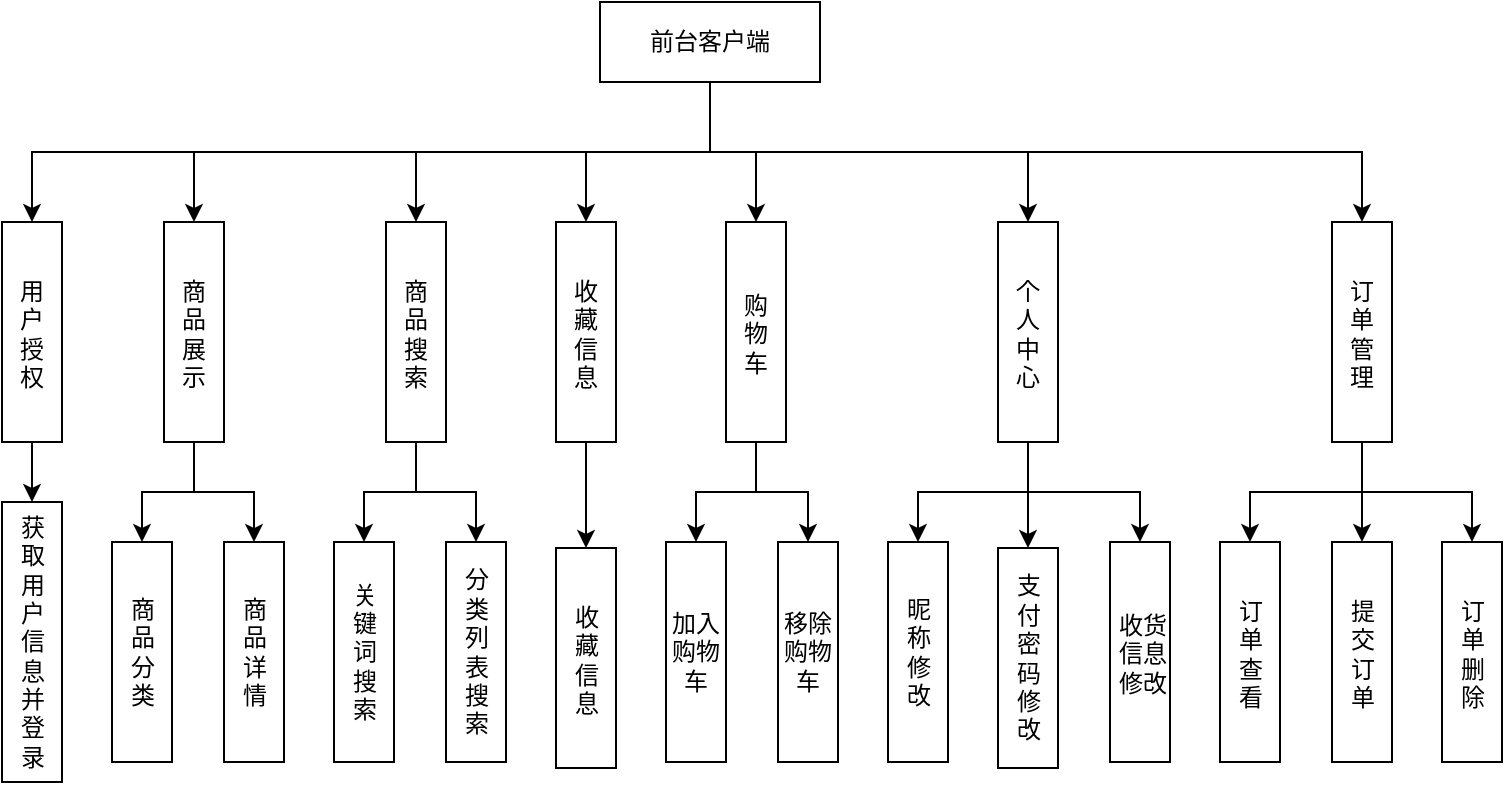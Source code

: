 <mxfile version="21.2.8" type="github">
  <diagram id="prtHgNgQTEPvFCAcTncT" name="Page-1">
    <mxGraphModel dx="1434" dy="659" grid="0" gridSize="10" guides="1" tooltips="1" connect="1" arrows="1" fold="1" page="1" pageScale="1" pageWidth="827" pageHeight="1169" math="0" shadow="0">
      <root>
        <mxCell id="0" />
        <mxCell id="1" parent="0" />
        <mxCell id="9LetQoEY7d3AN5ZqUr7n-17" value="商品分类" style="rounded=0;whiteSpace=wrap;html=1;spacingTop=2;spacingLeft=3;spacingRight=2;spacingBottom=2;flipV=0;flipH=1;" parent="1" vertex="1">
          <mxGeometry x="115" y="690" width="30" height="110" as="geometry" />
        </mxCell>
        <mxCell id="9LetQoEY7d3AN5ZqUr7n-18" value="商品详情" style="rounded=0;whiteSpace=wrap;html=1;spacingTop=2;spacingLeft=3;spacingRight=2;spacingBottom=2;flipV=0;flipH=1;" parent="1" vertex="1">
          <mxGeometry x="171" y="690" width="30" height="110" as="geometry" />
        </mxCell>
        <mxCell id="9LetQoEY7d3AN5ZqUr7n-20" value="关键词搜索&lt;br&gt;" style="rounded=0;whiteSpace=wrap;html=1;spacingTop=2;spacingLeft=3;spacingRight=2;spacingBottom=2;flipV=0;flipH=1;" parent="1" vertex="1">
          <mxGeometry x="226" y="690" width="30" height="110" as="geometry" />
        </mxCell>
        <mxCell id="9LetQoEY7d3AN5ZqUr7n-22" value="昵称修改" style="rounded=0;whiteSpace=wrap;html=1;spacingTop=2;spacingLeft=3;spacingRight=2;spacingBottom=2;flipV=0;flipH=1;" parent="1" vertex="1">
          <mxGeometry x="503" y="690" width="30" height="110" as="geometry" />
        </mxCell>
        <mxCell id="9LetQoEY7d3AN5ZqUr7n-23" value="支付密码修改" style="rounded=0;whiteSpace=wrap;html=1;spacingTop=2;spacingLeft=3;spacingRight=2;spacingBottom=2;flipV=0;flipH=1;" parent="1" vertex="1">
          <mxGeometry x="558" y="693" width="30" height="110" as="geometry" />
        </mxCell>
        <mxCell id="9LetQoEY7d3AN5ZqUr7n-24" value="收货信息修改" style="rounded=0;whiteSpace=wrap;html=1;spacingTop=2;spacingLeft=3;flipV=0;flipH=1;" parent="1" vertex="1">
          <mxGeometry x="614" y="690" width="30" height="110" as="geometry" />
        </mxCell>
        <mxCell id="9LetQoEY7d3AN5ZqUr7n-25" value="收藏信息" style="rounded=0;whiteSpace=wrap;html=1;spacingTop=3;spacingLeft=3;spacingRight=2;spacingBottom=2;flipV=0;flipH=1;" parent="1" vertex="1">
          <mxGeometry x="337" y="693" width="30" height="110" as="geometry" />
        </mxCell>
        <mxCell id="9LetQoEY7d3AN5ZqUr7n-26" value="加入购物车&lt;br&gt;" style="rounded=0;whiteSpace=wrap;html=1;flipV=0;flipH=1;" parent="1" vertex="1">
          <mxGeometry x="392" y="690" width="30" height="110" as="geometry" />
        </mxCell>
        <mxCell id="9LetQoEY7d3AN5ZqUr7n-27" value="移除购物车" style="rounded=0;whiteSpace=wrap;html=1;flipV=0;flipH=1;" parent="1" vertex="1">
          <mxGeometry x="448" y="690" width="30" height="110" as="geometry" />
        </mxCell>
        <mxCell id="9LetQoEY7d3AN5ZqUr7n-28" value="提交订单" style="rounded=0;whiteSpace=wrap;html=1;spacingTop=3;spacingLeft=3;spacingRight=2;spacingBottom=2;flipV=0;flipH=1;" parent="1" vertex="1">
          <mxGeometry x="725" y="690" width="30" height="110" as="geometry" />
        </mxCell>
        <mxCell id="9LetQoEY7d3AN5ZqUr7n-29" value="订单查看" style="rounded=0;whiteSpace=wrap;html=1;spacingTop=3;spacingLeft=3;spacingRight=2;spacingBottom=2;flipV=0;flipH=1;" parent="1" vertex="1">
          <mxGeometry x="669" y="690" width="30" height="110" as="geometry" />
        </mxCell>
        <mxCell id="9LetQoEY7d3AN5ZqUr7n-30" value="订单删除" style="rounded=0;whiteSpace=wrap;html=1;spacingTop=3;spacingLeft=3;spacingRight=2;spacingBottom=2;flipV=0;flipH=1;" parent="1" vertex="1">
          <mxGeometry x="780" y="690" width="30" height="110" as="geometry" />
        </mxCell>
        <mxCell id="9LetQoEY7d3AN5ZqUr7n-49" style="edgeStyle=orthogonalEdgeStyle;rounded=0;orthogonalLoop=1;jettySize=auto;html=1;exitX=0.5;exitY=1;exitDx=0;exitDy=0;entryX=0.5;entryY=0;entryDx=0;entryDy=0;" parent="1" source="9LetQoEY7d3AN5ZqUr7n-2" target="9LetQoEY7d3AN5ZqUr7n-3" edge="1">
          <mxGeometry relative="1" as="geometry" />
        </mxCell>
        <mxCell id="9LetQoEY7d3AN5ZqUr7n-50" style="edgeStyle=orthogonalEdgeStyle;rounded=0;orthogonalLoop=1;jettySize=auto;html=1;exitX=0.5;exitY=1;exitDx=0;exitDy=0;entryX=0.5;entryY=0;entryDx=0;entryDy=0;" parent="1" source="9LetQoEY7d3AN5ZqUr7n-2" target="9LetQoEY7d3AN5ZqUr7n-4" edge="1">
          <mxGeometry relative="1" as="geometry" />
        </mxCell>
        <mxCell id="9LetQoEY7d3AN5ZqUr7n-51" style="edgeStyle=orthogonalEdgeStyle;rounded=0;orthogonalLoop=1;jettySize=auto;html=1;exitX=0.5;exitY=1;exitDx=0;exitDy=0;entryX=0.5;entryY=0;entryDx=0;entryDy=0;" parent="1" source="9LetQoEY7d3AN5ZqUr7n-2" target="9LetQoEY7d3AN5ZqUr7n-6" edge="1">
          <mxGeometry relative="1" as="geometry" />
        </mxCell>
        <mxCell id="9LetQoEY7d3AN5ZqUr7n-52" style="edgeStyle=orthogonalEdgeStyle;rounded=0;orthogonalLoop=1;jettySize=auto;html=1;exitX=0.5;exitY=1;exitDx=0;exitDy=0;entryX=0.5;entryY=0;entryDx=0;entryDy=0;" parent="1" source="9LetQoEY7d3AN5ZqUr7n-2" target="9LetQoEY7d3AN5ZqUr7n-9" edge="1">
          <mxGeometry relative="1" as="geometry" />
        </mxCell>
        <mxCell id="9LetQoEY7d3AN5ZqUr7n-53" style="edgeStyle=orthogonalEdgeStyle;rounded=0;orthogonalLoop=1;jettySize=auto;html=1;exitX=0.5;exitY=1;exitDx=0;exitDy=0;entryX=0.5;entryY=0;entryDx=0;entryDy=0;" parent="1" source="9LetQoEY7d3AN5ZqUr7n-2" target="9LetQoEY7d3AN5ZqUr7n-7" edge="1">
          <mxGeometry relative="1" as="geometry" />
        </mxCell>
        <mxCell id="9LetQoEY7d3AN5ZqUr7n-54" style="edgeStyle=orthogonalEdgeStyle;rounded=0;orthogonalLoop=1;jettySize=auto;html=1;exitX=0.5;exitY=1;exitDx=0;exitDy=0;entryX=0.5;entryY=0;entryDx=0;entryDy=0;" parent="1" source="9LetQoEY7d3AN5ZqUr7n-2" target="9LetQoEY7d3AN5ZqUr7n-8" edge="1">
          <mxGeometry relative="1" as="geometry" />
        </mxCell>
        <mxCell id="9LetQoEY7d3AN5ZqUr7n-55" style="edgeStyle=orthogonalEdgeStyle;rounded=0;orthogonalLoop=1;jettySize=auto;html=1;exitX=0.5;exitY=1;exitDx=0;exitDy=0;entryX=0.5;entryY=0;entryDx=0;entryDy=0;" parent="1" source="9LetQoEY7d3AN5ZqUr7n-2" target="9LetQoEY7d3AN5ZqUr7n-10" edge="1">
          <mxGeometry relative="1" as="geometry" />
        </mxCell>
        <mxCell id="9LetQoEY7d3AN5ZqUr7n-2" value="前台客户端&lt;br&gt;" style="rounded=0;whiteSpace=wrap;html=1;" parent="1" vertex="1">
          <mxGeometry x="359" y="420" width="110" height="40" as="geometry" />
        </mxCell>
        <mxCell id="9LetQoEY7d3AN5ZqUr7n-34" style="edgeStyle=orthogonalEdgeStyle;rounded=0;orthogonalLoop=1;jettySize=auto;html=1;exitX=0.5;exitY=1;exitDx=0;exitDy=0;entryX=0.5;entryY=0;entryDx=0;entryDy=0;" parent="1" source="9LetQoEY7d3AN5ZqUr7n-3" target="9LetQoEY7d3AN5ZqUr7n-16" edge="1">
          <mxGeometry relative="1" as="geometry" />
        </mxCell>
        <mxCell id="9LetQoEY7d3AN5ZqUr7n-3" value="&lt;div style=&quot;&quot;&gt;&lt;span style=&quot;background-color: initial;&quot;&gt;用户授权&lt;/span&gt;&lt;/div&gt;" style="rounded=0;whiteSpace=wrap;html=1;align=center;verticalAlign=middle;labelPosition=center;verticalLabelPosition=middle;spacingTop=5;spacingLeft=3;spacingBottom=3;spacingRight=3;" parent="1" vertex="1">
          <mxGeometry x="60" y="530" width="30" height="110" as="geometry" />
        </mxCell>
        <mxCell id="9LetQoEY7d3AN5ZqUr7n-35" style="edgeStyle=orthogonalEdgeStyle;rounded=0;orthogonalLoop=1;jettySize=auto;html=1;exitX=0.5;exitY=1;exitDx=0;exitDy=0;entryX=0.5;entryY=0;entryDx=0;entryDy=0;" parent="1" source="9LetQoEY7d3AN5ZqUr7n-4" target="9LetQoEY7d3AN5ZqUr7n-17" edge="1">
          <mxGeometry relative="1" as="geometry" />
        </mxCell>
        <mxCell id="9LetQoEY7d3AN5ZqUr7n-37" style="edgeStyle=orthogonalEdgeStyle;rounded=0;orthogonalLoop=1;jettySize=auto;html=1;exitX=0.5;exitY=1;exitDx=0;exitDy=0;entryX=0.5;entryY=0;entryDx=0;entryDy=0;" parent="1" source="9LetQoEY7d3AN5ZqUr7n-4" target="9LetQoEY7d3AN5ZqUr7n-18" edge="1">
          <mxGeometry relative="1" as="geometry" />
        </mxCell>
        <mxCell id="9LetQoEY7d3AN5ZqUr7n-4" value="&lt;div style=&quot;font-size: 12px;&quot;&gt;&lt;span style=&quot;background-color: initial; font-size: 12px;&quot;&gt;&lt;font style=&quot;font-size: 12px;&quot;&gt;商品展示&lt;/font&gt;&lt;/span&gt;&lt;/div&gt;" style="rounded=0;whiteSpace=wrap;html=1;fontSize=12;verticalAlign=middle;horizontal=1;fontFamily=Times New Roman;align=center;labelPosition=center;verticalLabelPosition=middle;spacingTop=5;spacingLeft=3;spacingBottom=3;spacingRight=3;" parent="1" vertex="1">
          <mxGeometry x="141" y="530" width="30" height="110" as="geometry" />
        </mxCell>
        <mxCell id="9LetQoEY7d3AN5ZqUr7n-38" style="edgeStyle=orthogonalEdgeStyle;rounded=0;orthogonalLoop=1;jettySize=auto;html=1;exitX=0.5;exitY=1;exitDx=0;exitDy=0;entryX=0.5;entryY=0;entryDx=0;entryDy=0;" parent="1" source="9LetQoEY7d3AN5ZqUr7n-6" target="9LetQoEY7d3AN5ZqUr7n-20" edge="1">
          <mxGeometry relative="1" as="geometry" />
        </mxCell>
        <mxCell id="9LetQoEY7d3AN5ZqUr7n-39" style="edgeStyle=orthogonalEdgeStyle;rounded=0;orthogonalLoop=1;jettySize=auto;html=1;exitX=0.5;exitY=1;exitDx=0;exitDy=0;entryX=0.5;entryY=0;entryDx=0;entryDy=0;" parent="1" source="9LetQoEY7d3AN5ZqUr7n-6" target="9LetQoEY7d3AN5ZqUr7n-21" edge="1">
          <mxGeometry relative="1" as="geometry" />
        </mxCell>
        <mxCell id="9LetQoEY7d3AN5ZqUr7n-6" value="商品搜索&lt;br&gt;" style="rounded=0;whiteSpace=wrap;html=1;verticalAlign=middle;labelPosition=center;verticalLabelPosition=middle;align=center;spacingTop=5;spacingLeft=3;spacingBottom=3;spacingRight=3;" parent="1" vertex="1">
          <mxGeometry x="252" y="530" width="30" height="110" as="geometry" />
        </mxCell>
        <mxCell id="9LetQoEY7d3AN5ZqUr7n-42" style="edgeStyle=orthogonalEdgeStyle;rounded=0;orthogonalLoop=1;jettySize=auto;html=1;exitX=0.5;exitY=1;exitDx=0;exitDy=0;entryX=0.5;entryY=0;entryDx=0;entryDy=0;" parent="1" source="9LetQoEY7d3AN5ZqUr7n-7" target="9LetQoEY7d3AN5ZqUr7n-27" edge="1">
          <mxGeometry relative="1" as="geometry" />
        </mxCell>
        <mxCell id="un_R0uhEaDux1TTGo86T-3" style="edgeStyle=orthogonalEdgeStyle;rounded=0;orthogonalLoop=1;jettySize=auto;html=1;exitX=0.5;exitY=1;exitDx=0;exitDy=0;entryX=0.5;entryY=0;entryDx=0;entryDy=0;" edge="1" parent="1" source="9LetQoEY7d3AN5ZqUr7n-7" target="9LetQoEY7d3AN5ZqUr7n-26">
          <mxGeometry relative="1" as="geometry" />
        </mxCell>
        <mxCell id="9LetQoEY7d3AN5ZqUr7n-7" value="购物车" style="rounded=0;whiteSpace=wrap;html=1;verticalAlign=middle;labelPosition=center;verticalLabelPosition=middle;align=center;spacingTop=5;spacingLeft=3;spacingBottom=3;spacingRight=3;" parent="1" vertex="1">
          <mxGeometry x="422" y="530" width="30" height="110" as="geometry" />
        </mxCell>
        <mxCell id="9LetQoEY7d3AN5ZqUr7n-44" style="edgeStyle=orthogonalEdgeStyle;rounded=0;orthogonalLoop=1;jettySize=auto;html=1;exitX=0.5;exitY=1;exitDx=0;exitDy=0;entryX=0.5;entryY=0;entryDx=0;entryDy=0;" parent="1" source="9LetQoEY7d3AN5ZqUr7n-8" target="9LetQoEY7d3AN5ZqUr7n-23" edge="1">
          <mxGeometry relative="1" as="geometry" />
        </mxCell>
        <mxCell id="9LetQoEY7d3AN5ZqUr7n-45" style="edgeStyle=orthogonalEdgeStyle;rounded=0;orthogonalLoop=1;jettySize=auto;html=1;exitX=0.5;exitY=1;exitDx=0;exitDy=0;entryX=0.5;entryY=0;entryDx=0;entryDy=0;" parent="1" source="9LetQoEY7d3AN5ZqUr7n-8" target="9LetQoEY7d3AN5ZqUr7n-24" edge="1">
          <mxGeometry relative="1" as="geometry" />
        </mxCell>
        <mxCell id="un_R0uhEaDux1TTGo86T-2" style="edgeStyle=orthogonalEdgeStyle;rounded=0;orthogonalLoop=1;jettySize=auto;html=1;exitX=0.5;exitY=1;exitDx=0;exitDy=0;" edge="1" parent="1" source="9LetQoEY7d3AN5ZqUr7n-8" target="9LetQoEY7d3AN5ZqUr7n-22">
          <mxGeometry relative="1" as="geometry" />
        </mxCell>
        <mxCell id="9LetQoEY7d3AN5ZqUr7n-8" value="个人中心&lt;br&gt;" style="rounded=0;whiteSpace=wrap;html=1;verticalAlign=middle;labelPosition=center;verticalLabelPosition=middle;align=center;spacingTop=5;spacingLeft=3;spacingBottom=3;spacingRight=3;" parent="1" vertex="1">
          <mxGeometry x="558" y="530" width="30" height="110" as="geometry" />
        </mxCell>
        <mxCell id="9LetQoEY7d3AN5ZqUr7n-40" style="edgeStyle=orthogonalEdgeStyle;rounded=0;orthogonalLoop=1;jettySize=auto;html=1;exitX=0.5;exitY=1;exitDx=0;exitDy=0;entryX=0.5;entryY=0;entryDx=0;entryDy=0;" parent="1" source="9LetQoEY7d3AN5ZqUr7n-9" target="9LetQoEY7d3AN5ZqUr7n-25" edge="1">
          <mxGeometry relative="1" as="geometry" />
        </mxCell>
        <mxCell id="9LetQoEY7d3AN5ZqUr7n-9" value="收藏信息&lt;br&gt;" style="rounded=0;whiteSpace=wrap;html=1;verticalAlign=middle;labelPosition=center;verticalLabelPosition=middle;align=center;spacingTop=5;spacingLeft=3;spacingBottom=3;spacingRight=3;" parent="1" vertex="1">
          <mxGeometry x="337" y="530" width="30" height="110" as="geometry" />
        </mxCell>
        <mxCell id="9LetQoEY7d3AN5ZqUr7n-46" style="edgeStyle=orthogonalEdgeStyle;rounded=0;orthogonalLoop=1;jettySize=auto;html=1;exitX=0.5;exitY=1;exitDx=0;exitDy=0;entryX=0.5;entryY=0;entryDx=0;entryDy=0;" parent="1" source="9LetQoEY7d3AN5ZqUr7n-10" target="9LetQoEY7d3AN5ZqUr7n-29" edge="1">
          <mxGeometry relative="1" as="geometry" />
        </mxCell>
        <mxCell id="9LetQoEY7d3AN5ZqUr7n-47" style="edgeStyle=orthogonalEdgeStyle;rounded=0;orthogonalLoop=1;jettySize=auto;html=1;exitX=0.5;exitY=1;exitDx=0;exitDy=0;entryX=0.5;entryY=0;entryDx=0;entryDy=0;" parent="1" source="9LetQoEY7d3AN5ZqUr7n-10" target="9LetQoEY7d3AN5ZqUr7n-28" edge="1">
          <mxGeometry relative="1" as="geometry" />
        </mxCell>
        <mxCell id="9LetQoEY7d3AN5ZqUr7n-48" style="edgeStyle=orthogonalEdgeStyle;rounded=0;orthogonalLoop=1;jettySize=auto;html=1;exitX=0.5;exitY=1;exitDx=0;exitDy=0;entryX=0.5;entryY=0;entryDx=0;entryDy=0;" parent="1" source="9LetQoEY7d3AN5ZqUr7n-10" target="9LetQoEY7d3AN5ZqUr7n-30" edge="1">
          <mxGeometry relative="1" as="geometry" />
        </mxCell>
        <mxCell id="9LetQoEY7d3AN5ZqUr7n-10" value="订单管理" style="rounded=0;whiteSpace=wrap;html=1;verticalAlign=middle;labelPosition=center;verticalLabelPosition=middle;align=center;spacingTop=5;spacingLeft=3;spacingBottom=3;spacingRight=3;" parent="1" vertex="1">
          <mxGeometry x="725" y="530" width="30" height="110" as="geometry" />
        </mxCell>
        <mxCell id="9LetQoEY7d3AN5ZqUr7n-16" value="获取用户信息并登录" style="rounded=0;whiteSpace=wrap;html=1;spacingTop=2;spacingLeft=3;spacingBottom=3;spacingRight=2;flipV=0;flipH=1;" parent="1" vertex="1">
          <mxGeometry x="60" y="670" width="30" height="140" as="geometry" />
        </mxCell>
        <mxCell id="9LetQoEY7d3AN5ZqUr7n-21" value="分类列表搜索&lt;br&gt;" style="rounded=0;whiteSpace=wrap;html=1;spacingTop=2;spacingLeft=3;spacingBottom=3;spacingRight=2;flipV=0;flipH=1;" parent="1" vertex="1">
          <mxGeometry x="282" y="690" width="30" height="110" as="geometry" />
        </mxCell>
      </root>
    </mxGraphModel>
  </diagram>
</mxfile>
